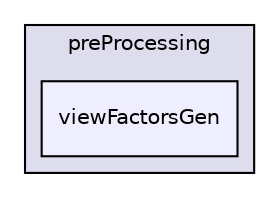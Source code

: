 digraph "applications/utilities/preProcessing/viewFactorsGen" {
  bgcolor=transparent;
  compound=true
  node [ fontsize="10", fontname="Helvetica"];
  edge [ labelfontsize="10", labelfontname="Helvetica"];
  subgraph clusterdir_2cb9088fcfa5d85f3ea0b5a37d6be287 {
    graph [ bgcolor="#ddddee", pencolor="black", label="preProcessing" fontname="Helvetica", fontsize="10", URL="dir_2cb9088fcfa5d85f3ea0b5a37d6be287.html"]
  dir_ca683ed4d325474578cdfb0340d1c3f5 [shape=box, label="viewFactorsGen", style="filled", fillcolor="#eeeeff", pencolor="black", URL="dir_ca683ed4d325474578cdfb0340d1c3f5.html"];
  }
}
